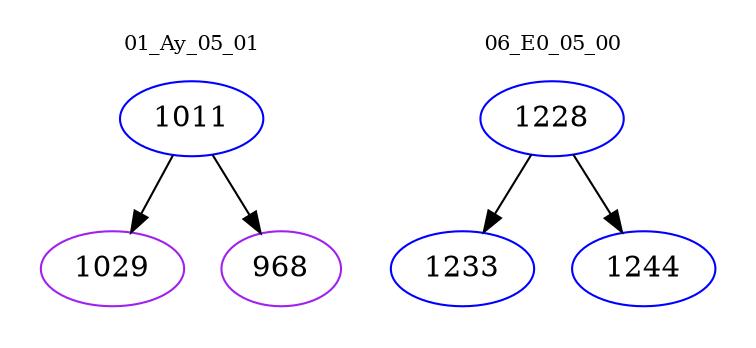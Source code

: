 digraph{
subgraph cluster_0 {
color = white
label = "01_Ay_05_01";
fontsize=10;
T0_1011 [label="1011", color="blue"]
T0_1011 -> T0_1029 [color="black"]
T0_1029 [label="1029", color="purple"]
T0_1011 -> T0_968 [color="black"]
T0_968 [label="968", color="purple"]
}
subgraph cluster_1 {
color = white
label = "06_E0_05_00";
fontsize=10;
T1_1228 [label="1228", color="blue"]
T1_1228 -> T1_1233 [color="black"]
T1_1233 [label="1233", color="blue"]
T1_1228 -> T1_1244 [color="black"]
T1_1244 [label="1244", color="blue"]
}
}
